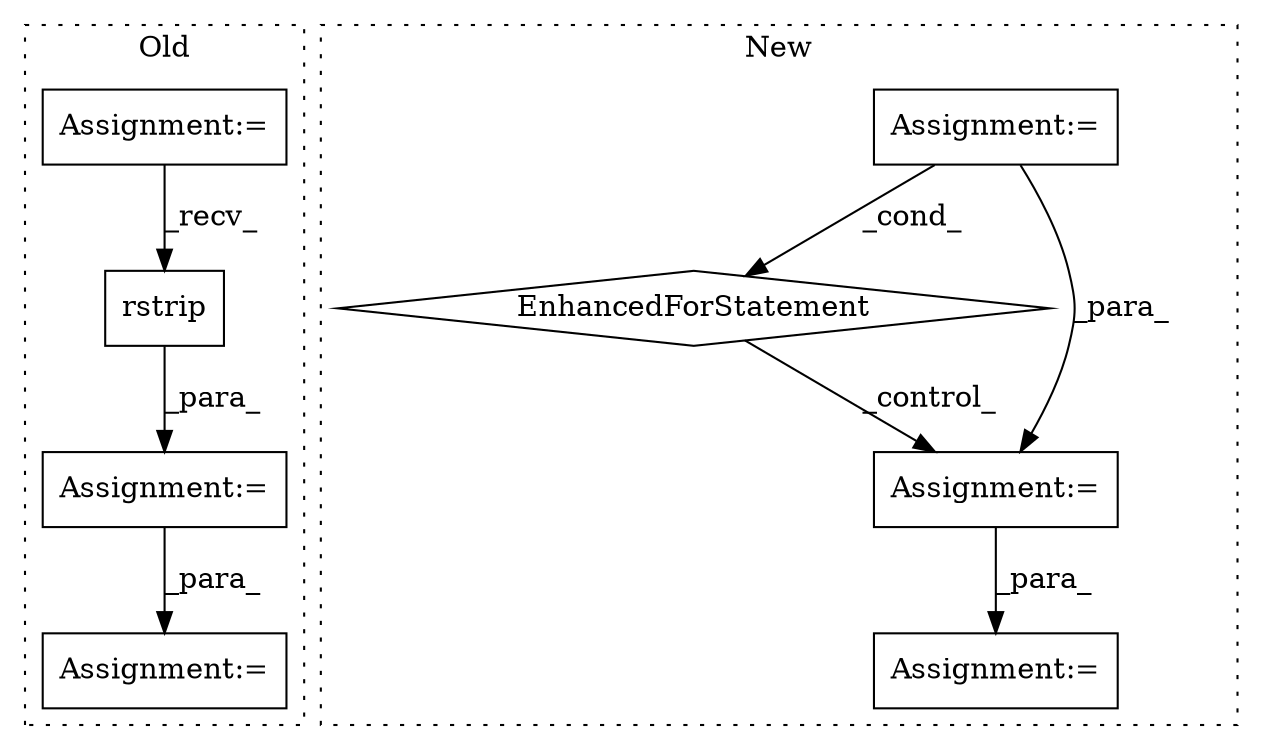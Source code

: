 digraph G {
subgraph cluster0 {
1 [label="rstrip" a="32" s="11078" l="8" shape="box"];
3 [label="Assignment:=" a="7" s="11057" l="1" shape="box"];
5 [label="Assignment:=" a="7" s="11108" l="2" shape="box"];
8 [label="Assignment:=" a="7" s="11031" l="4" shape="box"];
label = "Old";
style="dotted";
}
subgraph cluster1 {
2 [label="EnhancedForStatement" a="70" s="11084,11176" l="65,2" shape="diamond"];
4 [label="Assignment:=" a="7" s="11054" l="1" shape="box"];
6 [label="Assignment:=" a="7" s="11295" l="2" shape="box"];
7 [label="Assignment:=" a="7" s="11200" l="2" shape="box"];
label = "New";
style="dotted";
}
1 -> 3 [label="_para_"];
2 -> 7 [label="_control_"];
3 -> 5 [label="_para_"];
4 -> 2 [label="_cond_"];
4 -> 7 [label="_para_"];
7 -> 6 [label="_para_"];
8 -> 1 [label="_recv_"];
}